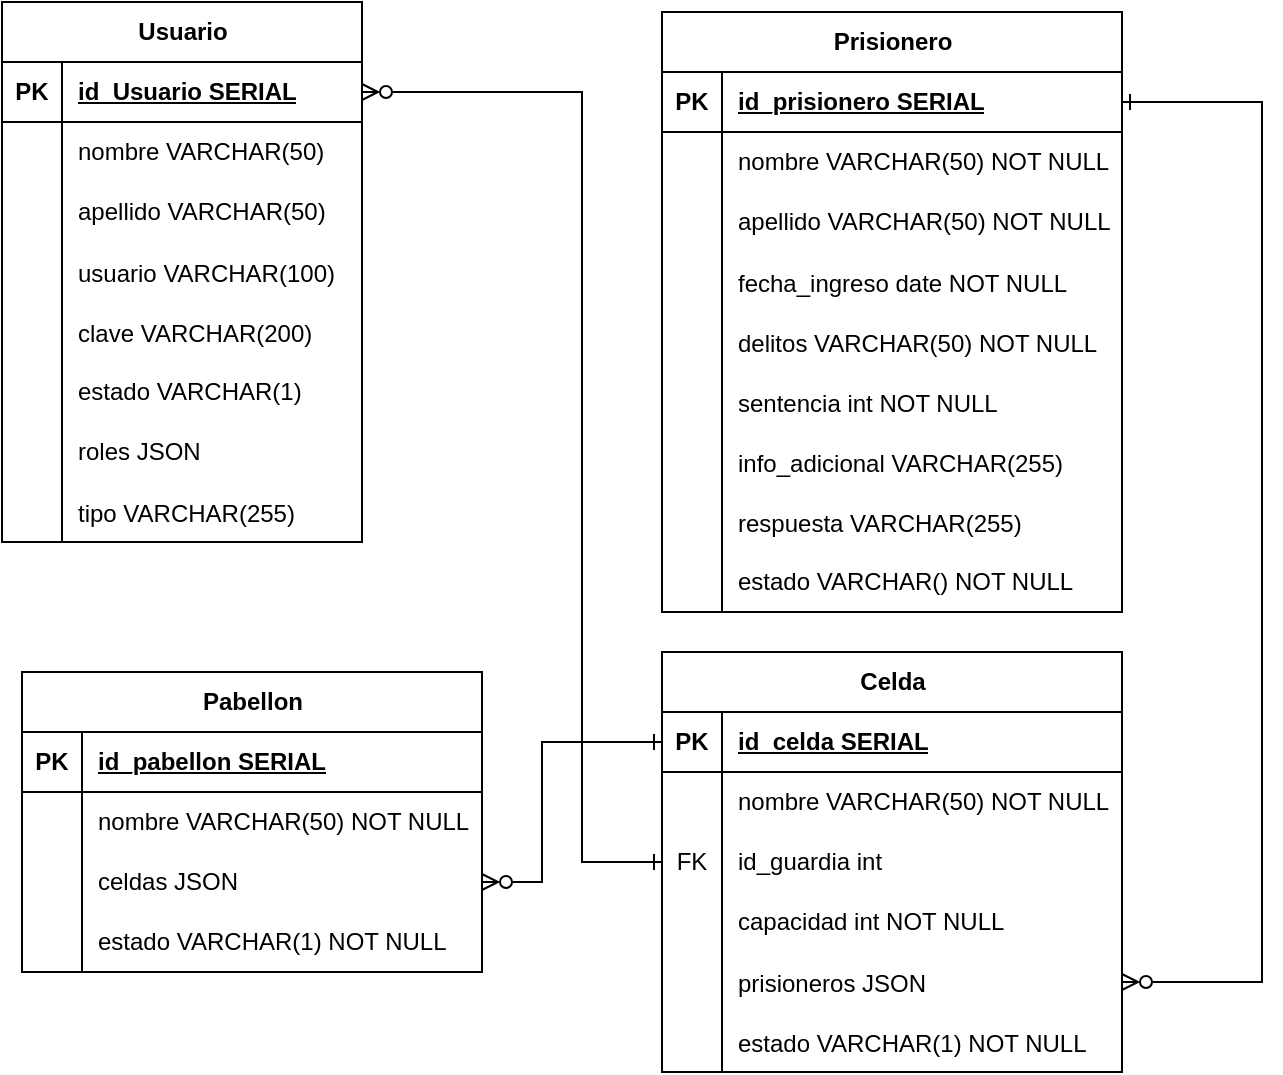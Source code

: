 <mxfile version="21.1.5" type="device">
  <diagram name="Página-1" id="h6rz99bsoCWJHM6aSVlk">
    <mxGraphModel dx="1120" dy="484" grid="1" gridSize="10" guides="1" tooltips="1" connect="1" arrows="1" fold="1" page="1" pageScale="1" pageWidth="827" pageHeight="1169" math="0" shadow="0">
      <root>
        <mxCell id="0" />
        <mxCell id="1" parent="0" />
        <mxCell id="fUlv4XOhsmk8dCc26gs3-27" value="Prisionero" style="shape=table;startSize=30;container=1;collapsible=1;childLayout=tableLayout;fixedRows=1;rowLines=0;fontStyle=1;align=center;resizeLast=1;html=1;" parent="1" vertex="1">
          <mxGeometry x="430" y="70" width="230" height="300" as="geometry" />
        </mxCell>
        <mxCell id="fUlv4XOhsmk8dCc26gs3-28" value="" style="shape=tableRow;horizontal=0;startSize=0;swimlaneHead=0;swimlaneBody=0;fillColor=none;collapsible=0;dropTarget=0;points=[[0,0.5],[1,0.5]];portConstraint=eastwest;top=0;left=0;right=0;bottom=1;" parent="fUlv4XOhsmk8dCc26gs3-27" vertex="1">
          <mxGeometry y="30" width="230" height="30" as="geometry" />
        </mxCell>
        <mxCell id="fUlv4XOhsmk8dCc26gs3-29" value="PK" style="shape=partialRectangle;connectable=0;fillColor=none;top=0;left=0;bottom=0;right=0;fontStyle=1;overflow=hidden;whiteSpace=wrap;html=1;" parent="fUlv4XOhsmk8dCc26gs3-28" vertex="1">
          <mxGeometry width="30" height="30" as="geometry">
            <mxRectangle width="30" height="30" as="alternateBounds" />
          </mxGeometry>
        </mxCell>
        <mxCell id="fUlv4XOhsmk8dCc26gs3-30" value="id_prisionero SERIAL" style="shape=partialRectangle;connectable=0;fillColor=none;top=0;left=0;bottom=0;right=0;align=left;spacingLeft=6;fontStyle=5;overflow=hidden;whiteSpace=wrap;html=1;" parent="fUlv4XOhsmk8dCc26gs3-28" vertex="1">
          <mxGeometry x="30" width="200" height="30" as="geometry">
            <mxRectangle width="200" height="30" as="alternateBounds" />
          </mxGeometry>
        </mxCell>
        <mxCell id="fUlv4XOhsmk8dCc26gs3-31" value="" style="shape=tableRow;horizontal=0;startSize=0;swimlaneHead=0;swimlaneBody=0;fillColor=none;collapsible=0;dropTarget=0;points=[[0,0.5],[1,0.5]];portConstraint=eastwest;top=0;left=0;right=0;bottom=0;" parent="fUlv4XOhsmk8dCc26gs3-27" vertex="1">
          <mxGeometry y="60" width="230" height="30" as="geometry" />
        </mxCell>
        <mxCell id="fUlv4XOhsmk8dCc26gs3-32" value="" style="shape=partialRectangle;connectable=0;fillColor=none;top=0;left=0;bottom=0;right=0;editable=1;overflow=hidden;whiteSpace=wrap;html=1;" parent="fUlv4XOhsmk8dCc26gs3-31" vertex="1">
          <mxGeometry width="30" height="30" as="geometry">
            <mxRectangle width="30" height="30" as="alternateBounds" />
          </mxGeometry>
        </mxCell>
        <mxCell id="fUlv4XOhsmk8dCc26gs3-33" value="nombre VARCHAR(50) NOT NULL" style="shape=partialRectangle;connectable=0;fillColor=none;top=0;left=0;bottom=0;right=0;align=left;spacingLeft=6;overflow=hidden;whiteSpace=wrap;html=1;" parent="fUlv4XOhsmk8dCc26gs3-31" vertex="1">
          <mxGeometry x="30" width="200" height="30" as="geometry">
            <mxRectangle width="200" height="30" as="alternateBounds" />
          </mxGeometry>
        </mxCell>
        <mxCell id="fUlv4XOhsmk8dCc26gs3-37" value="" style="shape=tableRow;horizontal=0;startSize=0;swimlaneHead=0;swimlaneBody=0;fillColor=none;collapsible=0;dropTarget=0;points=[[0,0.5],[1,0.5]];portConstraint=eastwest;top=0;left=0;right=0;bottom=0;" parent="fUlv4XOhsmk8dCc26gs3-27" vertex="1">
          <mxGeometry y="90" width="230" height="30" as="geometry" />
        </mxCell>
        <mxCell id="fUlv4XOhsmk8dCc26gs3-38" value="" style="shape=partialRectangle;connectable=0;fillColor=none;top=0;left=0;bottom=0;right=0;editable=1;overflow=hidden;whiteSpace=wrap;html=1;" parent="fUlv4XOhsmk8dCc26gs3-37" vertex="1">
          <mxGeometry width="30" height="30" as="geometry">
            <mxRectangle width="30" height="30" as="alternateBounds" />
          </mxGeometry>
        </mxCell>
        <mxCell id="fUlv4XOhsmk8dCc26gs3-39" value="apellido VARCHAR(50) NOT NULL" style="shape=partialRectangle;connectable=0;fillColor=none;top=0;left=0;bottom=0;right=0;align=left;spacingLeft=6;overflow=hidden;whiteSpace=wrap;html=1;" parent="fUlv4XOhsmk8dCc26gs3-37" vertex="1">
          <mxGeometry x="30" width="200" height="30" as="geometry">
            <mxRectangle width="200" height="30" as="alternateBounds" />
          </mxGeometry>
        </mxCell>
        <mxCell id="KV6Te70MCLK1wzHGCxpt-17" value="" style="shape=tableRow;horizontal=0;startSize=0;swimlaneHead=0;swimlaneBody=0;fillColor=none;collapsible=0;dropTarget=0;points=[[0,0.5],[1,0.5]];portConstraint=eastwest;top=0;left=0;right=0;bottom=0;" vertex="1" parent="fUlv4XOhsmk8dCc26gs3-27">
          <mxGeometry y="120" width="230" height="30" as="geometry" />
        </mxCell>
        <mxCell id="KV6Te70MCLK1wzHGCxpt-18" value="" style="shape=partialRectangle;connectable=0;fillColor=none;top=0;left=0;bottom=0;right=0;editable=1;overflow=hidden;" vertex="1" parent="KV6Te70MCLK1wzHGCxpt-17">
          <mxGeometry width="30" height="30" as="geometry">
            <mxRectangle width="30" height="30" as="alternateBounds" />
          </mxGeometry>
        </mxCell>
        <mxCell id="KV6Te70MCLK1wzHGCxpt-19" value="fecha_ingreso date NOT NULL" style="shape=partialRectangle;connectable=0;fillColor=none;top=0;left=0;bottom=0;right=0;align=left;spacingLeft=6;overflow=hidden;" vertex="1" parent="KV6Te70MCLK1wzHGCxpt-17">
          <mxGeometry x="30" width="200" height="30" as="geometry">
            <mxRectangle width="200" height="30" as="alternateBounds" />
          </mxGeometry>
        </mxCell>
        <mxCell id="KV6Te70MCLK1wzHGCxpt-20" value="" style="shape=tableRow;horizontal=0;startSize=0;swimlaneHead=0;swimlaneBody=0;fillColor=none;collapsible=0;dropTarget=0;points=[[0,0.5],[1,0.5]];portConstraint=eastwest;top=0;left=0;right=0;bottom=0;" vertex="1" parent="fUlv4XOhsmk8dCc26gs3-27">
          <mxGeometry y="150" width="230" height="30" as="geometry" />
        </mxCell>
        <mxCell id="KV6Te70MCLK1wzHGCxpt-21" value="" style="shape=partialRectangle;connectable=0;fillColor=none;top=0;left=0;bottom=0;right=0;editable=1;overflow=hidden;" vertex="1" parent="KV6Te70MCLK1wzHGCxpt-20">
          <mxGeometry width="30" height="30" as="geometry">
            <mxRectangle width="30" height="30" as="alternateBounds" />
          </mxGeometry>
        </mxCell>
        <mxCell id="KV6Te70MCLK1wzHGCxpt-22" value="delitos VARCHAR(50) NOT NULL" style="shape=partialRectangle;connectable=0;fillColor=none;top=0;left=0;bottom=0;right=0;align=left;spacingLeft=6;overflow=hidden;" vertex="1" parent="KV6Te70MCLK1wzHGCxpt-20">
          <mxGeometry x="30" width="200" height="30" as="geometry">
            <mxRectangle width="200" height="30" as="alternateBounds" />
          </mxGeometry>
        </mxCell>
        <mxCell id="KV6Te70MCLK1wzHGCxpt-23" value="" style="shape=tableRow;horizontal=0;startSize=0;swimlaneHead=0;swimlaneBody=0;fillColor=none;collapsible=0;dropTarget=0;points=[[0,0.5],[1,0.5]];portConstraint=eastwest;top=0;left=0;right=0;bottom=0;" vertex="1" parent="fUlv4XOhsmk8dCc26gs3-27">
          <mxGeometry y="180" width="230" height="30" as="geometry" />
        </mxCell>
        <mxCell id="KV6Te70MCLK1wzHGCxpt-24" value="" style="shape=partialRectangle;connectable=0;fillColor=none;top=0;left=0;bottom=0;right=0;editable=1;overflow=hidden;" vertex="1" parent="KV6Te70MCLK1wzHGCxpt-23">
          <mxGeometry width="30" height="30" as="geometry">
            <mxRectangle width="30" height="30" as="alternateBounds" />
          </mxGeometry>
        </mxCell>
        <mxCell id="KV6Te70MCLK1wzHGCxpt-25" value="sentencia int NOT NULL" style="shape=partialRectangle;connectable=0;fillColor=none;top=0;left=0;bottom=0;right=0;align=left;spacingLeft=6;overflow=hidden;" vertex="1" parent="KV6Te70MCLK1wzHGCxpt-23">
          <mxGeometry x="30" width="200" height="30" as="geometry">
            <mxRectangle width="200" height="30" as="alternateBounds" />
          </mxGeometry>
        </mxCell>
        <mxCell id="KV6Te70MCLK1wzHGCxpt-26" value="" style="shape=tableRow;horizontal=0;startSize=0;swimlaneHead=0;swimlaneBody=0;fillColor=none;collapsible=0;dropTarget=0;points=[[0,0.5],[1,0.5]];portConstraint=eastwest;top=0;left=0;right=0;bottom=0;" vertex="1" parent="fUlv4XOhsmk8dCc26gs3-27">
          <mxGeometry y="210" width="230" height="30" as="geometry" />
        </mxCell>
        <mxCell id="KV6Te70MCLK1wzHGCxpt-27" value="" style="shape=partialRectangle;connectable=0;fillColor=none;top=0;left=0;bottom=0;right=0;editable=1;overflow=hidden;" vertex="1" parent="KV6Te70MCLK1wzHGCxpt-26">
          <mxGeometry width="30" height="30" as="geometry">
            <mxRectangle width="30" height="30" as="alternateBounds" />
          </mxGeometry>
        </mxCell>
        <mxCell id="KV6Te70MCLK1wzHGCxpt-28" value="info_adicional VARCHAR(255)" style="shape=partialRectangle;connectable=0;fillColor=none;top=0;left=0;bottom=0;right=0;align=left;spacingLeft=6;overflow=hidden;" vertex="1" parent="KV6Te70MCLK1wzHGCxpt-26">
          <mxGeometry x="30" width="200" height="30" as="geometry">
            <mxRectangle width="200" height="30" as="alternateBounds" />
          </mxGeometry>
        </mxCell>
        <mxCell id="KV6Te70MCLK1wzHGCxpt-30" value="" style="shape=tableRow;horizontal=0;startSize=0;swimlaneHead=0;swimlaneBody=0;fillColor=none;collapsible=0;dropTarget=0;points=[[0,0.5],[1,0.5]];portConstraint=eastwest;top=0;left=0;right=0;bottom=0;" vertex="1" parent="fUlv4XOhsmk8dCc26gs3-27">
          <mxGeometry y="240" width="230" height="30" as="geometry" />
        </mxCell>
        <mxCell id="KV6Te70MCLK1wzHGCxpt-31" value="" style="shape=partialRectangle;connectable=0;fillColor=none;top=0;left=0;bottom=0;right=0;editable=1;overflow=hidden;" vertex="1" parent="KV6Te70MCLK1wzHGCxpt-30">
          <mxGeometry width="30" height="30" as="geometry">
            <mxRectangle width="30" height="30" as="alternateBounds" />
          </mxGeometry>
        </mxCell>
        <mxCell id="KV6Te70MCLK1wzHGCxpt-32" value="respuesta VARCHAR(255)" style="shape=partialRectangle;connectable=0;fillColor=none;top=0;left=0;bottom=0;right=0;align=left;spacingLeft=6;overflow=hidden;" vertex="1" parent="KV6Te70MCLK1wzHGCxpt-30">
          <mxGeometry x="30" width="200" height="30" as="geometry">
            <mxRectangle width="200" height="30" as="alternateBounds" />
          </mxGeometry>
        </mxCell>
        <mxCell id="fUlv4XOhsmk8dCc26gs3-34" value="" style="shape=tableRow;horizontal=0;startSize=0;swimlaneHead=0;swimlaneBody=0;fillColor=none;collapsible=0;dropTarget=0;points=[[0,0.5],[1,0.5]];portConstraint=eastwest;top=0;left=0;right=0;bottom=0;" parent="fUlv4XOhsmk8dCc26gs3-27" vertex="1">
          <mxGeometry y="270" width="230" height="30" as="geometry" />
        </mxCell>
        <mxCell id="fUlv4XOhsmk8dCc26gs3-35" value="" style="shape=partialRectangle;connectable=0;fillColor=none;top=0;left=0;bottom=0;right=0;editable=1;overflow=hidden;whiteSpace=wrap;html=1;" parent="fUlv4XOhsmk8dCc26gs3-34" vertex="1">
          <mxGeometry width="30" height="30" as="geometry">
            <mxRectangle width="30" height="30" as="alternateBounds" />
          </mxGeometry>
        </mxCell>
        <mxCell id="fUlv4XOhsmk8dCc26gs3-36" value="estado VARCHAR() NOT NULL" style="shape=partialRectangle;connectable=0;fillColor=none;top=0;left=0;bottom=0;right=0;align=left;spacingLeft=6;overflow=hidden;whiteSpace=wrap;html=1;" parent="fUlv4XOhsmk8dCc26gs3-34" vertex="1">
          <mxGeometry x="30" width="200" height="30" as="geometry">
            <mxRectangle width="200" height="30" as="alternateBounds" />
          </mxGeometry>
        </mxCell>
        <mxCell id="fUlv4XOhsmk8dCc26gs3-89" style="edgeStyle=orthogonalEdgeStyle;rounded=0;orthogonalLoop=1;jettySize=auto;html=1;startArrow=ERone;startFill=0;endArrow=ERzeroToMany;endFill=0;exitX=0;exitY=0.5;exitDx=0;exitDy=0;entryX=1;entryY=0.5;entryDx=0;entryDy=0;" parent="1" source="fUlv4XOhsmk8dCc26gs3-41" target="fUlv4XOhsmk8dCc26gs3-57" edge="1">
          <mxGeometry relative="1" as="geometry">
            <mxPoint x="400" y="310" as="sourcePoint" />
            <mxPoint x="330" y="310" as="targetPoint" />
            <Array as="points">
              <mxPoint x="370" y="435" />
              <mxPoint x="370" y="505" />
            </Array>
          </mxGeometry>
        </mxCell>
        <mxCell id="fUlv4XOhsmk8dCc26gs3-40" value="Celda" style="shape=table;startSize=30;container=1;collapsible=1;childLayout=tableLayout;fixedRows=1;rowLines=0;fontStyle=1;align=center;resizeLast=1;html=1;" parent="1" vertex="1">
          <mxGeometry x="430" y="390" width="230" height="210" as="geometry" />
        </mxCell>
        <mxCell id="fUlv4XOhsmk8dCc26gs3-41" value="" style="shape=tableRow;horizontal=0;startSize=0;swimlaneHead=0;swimlaneBody=0;fillColor=none;collapsible=0;dropTarget=0;points=[[0,0.5],[1,0.5]];portConstraint=eastwest;top=0;left=0;right=0;bottom=1;" parent="fUlv4XOhsmk8dCc26gs3-40" vertex="1">
          <mxGeometry y="30" width="230" height="30" as="geometry" />
        </mxCell>
        <mxCell id="fUlv4XOhsmk8dCc26gs3-42" value="PK" style="shape=partialRectangle;connectable=0;fillColor=none;top=0;left=0;bottom=0;right=0;fontStyle=1;overflow=hidden;whiteSpace=wrap;html=1;" parent="fUlv4XOhsmk8dCc26gs3-41" vertex="1">
          <mxGeometry width="30" height="30" as="geometry">
            <mxRectangle width="30" height="30" as="alternateBounds" />
          </mxGeometry>
        </mxCell>
        <mxCell id="fUlv4XOhsmk8dCc26gs3-43" value="id_celda SERIAL" style="shape=partialRectangle;connectable=0;fillColor=none;top=0;left=0;bottom=0;right=0;align=left;spacingLeft=6;fontStyle=5;overflow=hidden;whiteSpace=wrap;html=1;" parent="fUlv4XOhsmk8dCc26gs3-41" vertex="1">
          <mxGeometry x="30" width="200" height="30" as="geometry">
            <mxRectangle width="200" height="30" as="alternateBounds" />
          </mxGeometry>
        </mxCell>
        <mxCell id="fUlv4XOhsmk8dCc26gs3-50" value="" style="shape=tableRow;horizontal=0;startSize=0;swimlaneHead=0;swimlaneBody=0;fillColor=none;collapsible=0;dropTarget=0;points=[[0,0.5],[1,0.5]];portConstraint=eastwest;top=0;left=0;right=0;bottom=0;" parent="fUlv4XOhsmk8dCc26gs3-40" vertex="1">
          <mxGeometry y="60" width="230" height="30" as="geometry" />
        </mxCell>
        <mxCell id="fUlv4XOhsmk8dCc26gs3-51" value="" style="shape=partialRectangle;connectable=0;fillColor=none;top=0;left=0;bottom=0;right=0;editable=1;overflow=hidden;whiteSpace=wrap;html=1;" parent="fUlv4XOhsmk8dCc26gs3-50" vertex="1">
          <mxGeometry width="30" height="30" as="geometry">
            <mxRectangle width="30" height="30" as="alternateBounds" />
          </mxGeometry>
        </mxCell>
        <mxCell id="fUlv4XOhsmk8dCc26gs3-52" value="nombre VARCHAR(50) NOT NULL" style="shape=partialRectangle;connectable=0;fillColor=none;top=0;left=0;bottom=0;right=0;align=left;spacingLeft=6;overflow=hidden;whiteSpace=wrap;html=1;" parent="fUlv4XOhsmk8dCc26gs3-50" vertex="1">
          <mxGeometry x="30" width="200" height="30" as="geometry">
            <mxRectangle width="200" height="30" as="alternateBounds" />
          </mxGeometry>
        </mxCell>
        <mxCell id="fUlv4XOhsmk8dCc26gs3-44" value="" style="shape=tableRow;horizontal=0;startSize=0;swimlaneHead=0;swimlaneBody=0;fillColor=none;collapsible=0;dropTarget=0;points=[[0,0.5],[1,0.5]];portConstraint=eastwest;top=0;left=0;right=0;bottom=0;" parent="fUlv4XOhsmk8dCc26gs3-40" vertex="1">
          <mxGeometry y="90" width="230" height="30" as="geometry" />
        </mxCell>
        <mxCell id="fUlv4XOhsmk8dCc26gs3-45" value="FK" style="shape=partialRectangle;connectable=0;fillColor=none;top=0;left=0;bottom=0;right=0;editable=1;overflow=hidden;whiteSpace=wrap;html=1;" parent="fUlv4XOhsmk8dCc26gs3-44" vertex="1">
          <mxGeometry width="30" height="30" as="geometry">
            <mxRectangle width="30" height="30" as="alternateBounds" />
          </mxGeometry>
        </mxCell>
        <mxCell id="fUlv4XOhsmk8dCc26gs3-46" value="id_guardia int" style="shape=partialRectangle;connectable=0;fillColor=none;top=0;left=0;bottom=0;right=0;align=left;spacingLeft=6;overflow=hidden;whiteSpace=wrap;html=1;" parent="fUlv4XOhsmk8dCc26gs3-44" vertex="1">
          <mxGeometry x="30" width="200" height="30" as="geometry">
            <mxRectangle width="200" height="30" as="alternateBounds" />
          </mxGeometry>
        </mxCell>
        <mxCell id="fUlv4XOhsmk8dCc26gs3-47" value="" style="shape=tableRow;horizontal=0;startSize=0;swimlaneHead=0;swimlaneBody=0;fillColor=none;collapsible=0;dropTarget=0;points=[[0,0.5],[1,0.5]];portConstraint=eastwest;top=0;left=0;right=0;bottom=0;" parent="fUlv4XOhsmk8dCc26gs3-40" vertex="1">
          <mxGeometry y="120" width="230" height="30" as="geometry" />
        </mxCell>
        <mxCell id="fUlv4XOhsmk8dCc26gs3-48" value="" style="shape=partialRectangle;connectable=0;fillColor=none;top=0;left=0;bottom=0;right=0;editable=1;overflow=hidden;whiteSpace=wrap;html=1;" parent="fUlv4XOhsmk8dCc26gs3-47" vertex="1">
          <mxGeometry width="30" height="30" as="geometry">
            <mxRectangle width="30" height="30" as="alternateBounds" />
          </mxGeometry>
        </mxCell>
        <mxCell id="fUlv4XOhsmk8dCc26gs3-49" value="capacidad int NOT NULL" style="shape=partialRectangle;connectable=0;fillColor=none;top=0;left=0;bottom=0;right=0;align=left;spacingLeft=6;overflow=hidden;whiteSpace=wrap;html=1;" parent="fUlv4XOhsmk8dCc26gs3-47" vertex="1">
          <mxGeometry x="30" width="200" height="30" as="geometry">
            <mxRectangle width="200" height="30" as="alternateBounds" />
          </mxGeometry>
        </mxCell>
        <mxCell id="KV6Te70MCLK1wzHGCxpt-8" value="" style="shape=tableRow;horizontal=0;startSize=0;swimlaneHead=0;swimlaneBody=0;fillColor=none;collapsible=0;dropTarget=0;points=[[0,0.5],[1,0.5]];portConstraint=eastwest;top=0;left=0;right=0;bottom=0;" vertex="1" parent="fUlv4XOhsmk8dCc26gs3-40">
          <mxGeometry y="150" width="230" height="30" as="geometry" />
        </mxCell>
        <mxCell id="KV6Te70MCLK1wzHGCxpt-9" value="" style="shape=partialRectangle;connectable=0;fillColor=none;top=0;left=0;bottom=0;right=0;editable=1;overflow=hidden;" vertex="1" parent="KV6Te70MCLK1wzHGCxpt-8">
          <mxGeometry width="30" height="30" as="geometry">
            <mxRectangle width="30" height="30" as="alternateBounds" />
          </mxGeometry>
        </mxCell>
        <mxCell id="KV6Te70MCLK1wzHGCxpt-10" value="prisioneros JSON" style="shape=partialRectangle;connectable=0;fillColor=none;top=0;left=0;bottom=0;right=0;align=left;spacingLeft=6;overflow=hidden;" vertex="1" parent="KV6Te70MCLK1wzHGCxpt-8">
          <mxGeometry x="30" width="200" height="30" as="geometry">
            <mxRectangle width="200" height="30" as="alternateBounds" />
          </mxGeometry>
        </mxCell>
        <mxCell id="KV6Te70MCLK1wzHGCxpt-14" value="" style="shape=tableRow;horizontal=0;startSize=0;swimlaneHead=0;swimlaneBody=0;fillColor=none;collapsible=0;dropTarget=0;points=[[0,0.5],[1,0.5]];portConstraint=eastwest;top=0;left=0;right=0;bottom=0;" vertex="1" parent="fUlv4XOhsmk8dCc26gs3-40">
          <mxGeometry y="180" width="230" height="30" as="geometry" />
        </mxCell>
        <mxCell id="KV6Te70MCLK1wzHGCxpt-15" value="" style="shape=partialRectangle;connectable=0;fillColor=none;top=0;left=0;bottom=0;right=0;editable=1;overflow=hidden;" vertex="1" parent="KV6Te70MCLK1wzHGCxpt-14">
          <mxGeometry width="30" height="30" as="geometry">
            <mxRectangle width="30" height="30" as="alternateBounds" />
          </mxGeometry>
        </mxCell>
        <mxCell id="KV6Te70MCLK1wzHGCxpt-16" value="estado VARCHAR(1) NOT NULL" style="shape=partialRectangle;connectable=0;fillColor=none;top=0;left=0;bottom=0;right=0;align=left;spacingLeft=6;overflow=hidden;" vertex="1" parent="KV6Te70MCLK1wzHGCxpt-14">
          <mxGeometry x="30" width="200" height="30" as="geometry">
            <mxRectangle width="200" height="30" as="alternateBounds" />
          </mxGeometry>
        </mxCell>
        <mxCell id="fUlv4XOhsmk8dCc26gs3-53" value="Pabellon" style="shape=table;startSize=30;container=1;collapsible=1;childLayout=tableLayout;fixedRows=1;rowLines=0;fontStyle=1;align=center;resizeLast=1;html=1;" parent="1" vertex="1">
          <mxGeometry x="110" y="400" width="230" height="150" as="geometry" />
        </mxCell>
        <mxCell id="fUlv4XOhsmk8dCc26gs3-54" value="" style="shape=tableRow;horizontal=0;startSize=0;swimlaneHead=0;swimlaneBody=0;fillColor=none;collapsible=0;dropTarget=0;points=[[0,0.5],[1,0.5]];portConstraint=eastwest;top=0;left=0;right=0;bottom=1;" parent="fUlv4XOhsmk8dCc26gs3-53" vertex="1">
          <mxGeometry y="30" width="230" height="30" as="geometry" />
        </mxCell>
        <mxCell id="fUlv4XOhsmk8dCc26gs3-55" value="PK" style="shape=partialRectangle;connectable=0;fillColor=none;top=0;left=0;bottom=0;right=0;fontStyle=1;overflow=hidden;whiteSpace=wrap;html=1;" parent="fUlv4XOhsmk8dCc26gs3-54" vertex="1">
          <mxGeometry width="30" height="30" as="geometry">
            <mxRectangle width="30" height="30" as="alternateBounds" />
          </mxGeometry>
        </mxCell>
        <mxCell id="fUlv4XOhsmk8dCc26gs3-56" value="id_pabellon SERIAL" style="shape=partialRectangle;connectable=0;fillColor=none;top=0;left=0;bottom=0;right=0;align=left;spacingLeft=6;fontStyle=5;overflow=hidden;whiteSpace=wrap;html=1;" parent="fUlv4XOhsmk8dCc26gs3-54" vertex="1">
          <mxGeometry x="30" width="200" height="30" as="geometry">
            <mxRectangle width="200" height="30" as="alternateBounds" />
          </mxGeometry>
        </mxCell>
        <mxCell id="fUlv4XOhsmk8dCc26gs3-60" value="" style="shape=tableRow;horizontal=0;startSize=0;swimlaneHead=0;swimlaneBody=0;fillColor=none;collapsible=0;dropTarget=0;points=[[0,0.5],[1,0.5]];portConstraint=eastwest;top=0;left=0;right=0;bottom=0;" parent="fUlv4XOhsmk8dCc26gs3-53" vertex="1">
          <mxGeometry y="60" width="230" height="30" as="geometry" />
        </mxCell>
        <mxCell id="fUlv4XOhsmk8dCc26gs3-61" value="" style="shape=partialRectangle;connectable=0;fillColor=none;top=0;left=0;bottom=0;right=0;editable=1;overflow=hidden;whiteSpace=wrap;html=1;" parent="fUlv4XOhsmk8dCc26gs3-60" vertex="1">
          <mxGeometry width="30" height="30" as="geometry">
            <mxRectangle width="30" height="30" as="alternateBounds" />
          </mxGeometry>
        </mxCell>
        <mxCell id="fUlv4XOhsmk8dCc26gs3-62" value="nombre VARCHAR(50) NOT NULL" style="shape=partialRectangle;connectable=0;fillColor=none;top=0;left=0;bottom=0;right=0;align=left;spacingLeft=6;overflow=hidden;whiteSpace=wrap;html=1;" parent="fUlv4XOhsmk8dCc26gs3-60" vertex="1">
          <mxGeometry x="30" width="200" height="30" as="geometry">
            <mxRectangle width="200" height="30" as="alternateBounds" />
          </mxGeometry>
        </mxCell>
        <mxCell id="fUlv4XOhsmk8dCc26gs3-57" value="" style="shape=tableRow;horizontal=0;startSize=0;swimlaneHead=0;swimlaneBody=0;fillColor=none;collapsible=0;dropTarget=0;points=[[0,0.5],[1,0.5]];portConstraint=eastwest;top=0;left=0;right=0;bottom=0;" parent="fUlv4XOhsmk8dCc26gs3-53" vertex="1">
          <mxGeometry y="90" width="230" height="30" as="geometry" />
        </mxCell>
        <mxCell id="fUlv4XOhsmk8dCc26gs3-58" value="" style="shape=partialRectangle;connectable=0;fillColor=none;top=0;left=0;bottom=0;right=0;editable=1;overflow=hidden;whiteSpace=wrap;html=1;" parent="fUlv4XOhsmk8dCc26gs3-57" vertex="1">
          <mxGeometry width="30" height="30" as="geometry">
            <mxRectangle width="30" height="30" as="alternateBounds" />
          </mxGeometry>
        </mxCell>
        <mxCell id="fUlv4XOhsmk8dCc26gs3-59" value="celdas JSON" style="shape=partialRectangle;connectable=0;fillColor=none;top=0;left=0;bottom=0;right=0;align=left;spacingLeft=6;overflow=hidden;whiteSpace=wrap;html=1;" parent="fUlv4XOhsmk8dCc26gs3-57" vertex="1">
          <mxGeometry x="30" width="200" height="30" as="geometry">
            <mxRectangle width="200" height="30" as="alternateBounds" />
          </mxGeometry>
        </mxCell>
        <mxCell id="fUlv4XOhsmk8dCc26gs3-63" value="" style="shape=tableRow;horizontal=0;startSize=0;swimlaneHead=0;swimlaneBody=0;fillColor=none;collapsible=0;dropTarget=0;points=[[0,0.5],[1,0.5]];portConstraint=eastwest;top=0;left=0;right=0;bottom=0;" parent="fUlv4XOhsmk8dCc26gs3-53" vertex="1">
          <mxGeometry y="120" width="230" height="30" as="geometry" />
        </mxCell>
        <mxCell id="fUlv4XOhsmk8dCc26gs3-64" value="" style="shape=partialRectangle;connectable=0;fillColor=none;top=0;left=0;bottom=0;right=0;editable=1;overflow=hidden;whiteSpace=wrap;html=1;" parent="fUlv4XOhsmk8dCc26gs3-63" vertex="1">
          <mxGeometry width="30" height="30" as="geometry">
            <mxRectangle width="30" height="30" as="alternateBounds" />
          </mxGeometry>
        </mxCell>
        <mxCell id="fUlv4XOhsmk8dCc26gs3-65" value="estado VARCHAR(1) NOT NULL" style="shape=partialRectangle;connectable=0;fillColor=none;top=0;left=0;bottom=0;right=0;align=left;spacingLeft=6;overflow=hidden;whiteSpace=wrap;html=1;" parent="fUlv4XOhsmk8dCc26gs3-63" vertex="1">
          <mxGeometry x="30" width="200" height="30" as="geometry">
            <mxRectangle width="200" height="30" as="alternateBounds" />
          </mxGeometry>
        </mxCell>
        <mxCell id="fUlv4XOhsmk8dCc26gs3-66" style="edgeStyle=orthogonalEdgeStyle;rounded=0;orthogonalLoop=1;jettySize=auto;html=1;startArrow=ERone;startFill=0;endArrow=ERzeroToMany;endFill=0;exitX=1;exitY=0.5;exitDx=0;exitDy=0;entryX=1;entryY=0.5;entryDx=0;entryDy=0;" parent="1" source="fUlv4XOhsmk8dCc26gs3-28" target="KV6Te70MCLK1wzHGCxpt-8" edge="1">
          <mxGeometry relative="1" as="geometry">
            <mxPoint x="350" y="280" as="sourcePoint" />
            <Array as="points">
              <mxPoint x="730" y="115" />
              <mxPoint x="730" y="555" />
            </Array>
            <mxPoint x="420" y="290" as="targetPoint" />
          </mxGeometry>
        </mxCell>
        <mxCell id="fUlv4XOhsmk8dCc26gs3-67" value="Usuario" style="shape=table;startSize=30;container=1;collapsible=1;childLayout=tableLayout;fixedRows=1;rowLines=0;fontStyle=1;align=center;resizeLast=1;html=1;" parent="1" vertex="1">
          <mxGeometry x="100" y="65" width="180" height="270" as="geometry" />
        </mxCell>
        <mxCell id="fUlv4XOhsmk8dCc26gs3-68" value="" style="shape=tableRow;horizontal=0;startSize=0;swimlaneHead=0;swimlaneBody=0;fillColor=none;collapsible=0;dropTarget=0;points=[[0,0.5],[1,0.5]];portConstraint=eastwest;top=0;left=0;right=0;bottom=1;" parent="fUlv4XOhsmk8dCc26gs3-67" vertex="1">
          <mxGeometry y="30" width="180" height="30" as="geometry" />
        </mxCell>
        <mxCell id="fUlv4XOhsmk8dCc26gs3-69" value="PK" style="shape=partialRectangle;connectable=0;fillColor=none;top=0;left=0;bottom=0;right=0;fontStyle=1;overflow=hidden;whiteSpace=wrap;html=1;" parent="fUlv4XOhsmk8dCc26gs3-68" vertex="1">
          <mxGeometry width="30" height="30" as="geometry">
            <mxRectangle width="30" height="30" as="alternateBounds" />
          </mxGeometry>
        </mxCell>
        <mxCell id="fUlv4XOhsmk8dCc26gs3-70" value="id_Usuario SERIAL" style="shape=partialRectangle;connectable=0;fillColor=none;top=0;left=0;bottom=0;right=0;align=left;spacingLeft=6;fontStyle=5;overflow=hidden;whiteSpace=wrap;html=1;" parent="fUlv4XOhsmk8dCc26gs3-68" vertex="1">
          <mxGeometry x="30" width="150" height="30" as="geometry">
            <mxRectangle width="150" height="30" as="alternateBounds" />
          </mxGeometry>
        </mxCell>
        <mxCell id="fUlv4XOhsmk8dCc26gs3-71" value="" style="shape=tableRow;horizontal=0;startSize=0;swimlaneHead=0;swimlaneBody=0;fillColor=none;collapsible=0;dropTarget=0;points=[[0,0.5],[1,0.5]];portConstraint=eastwest;top=0;left=0;right=0;bottom=0;" parent="fUlv4XOhsmk8dCc26gs3-67" vertex="1">
          <mxGeometry y="60" width="180" height="30" as="geometry" />
        </mxCell>
        <mxCell id="fUlv4XOhsmk8dCc26gs3-72" value="" style="shape=partialRectangle;connectable=0;fillColor=none;top=0;left=0;bottom=0;right=0;editable=1;overflow=hidden;whiteSpace=wrap;html=1;" parent="fUlv4XOhsmk8dCc26gs3-71" vertex="1">
          <mxGeometry width="30" height="30" as="geometry">
            <mxRectangle width="30" height="30" as="alternateBounds" />
          </mxGeometry>
        </mxCell>
        <mxCell id="fUlv4XOhsmk8dCc26gs3-73" value="nombre VARCHAR(50)" style="shape=partialRectangle;connectable=0;fillColor=none;top=0;left=0;bottom=0;right=0;align=left;spacingLeft=6;overflow=hidden;whiteSpace=wrap;html=1;" parent="fUlv4XOhsmk8dCc26gs3-71" vertex="1">
          <mxGeometry x="30" width="150" height="30" as="geometry">
            <mxRectangle width="150" height="30" as="alternateBounds" />
          </mxGeometry>
        </mxCell>
        <mxCell id="fUlv4XOhsmk8dCc26gs3-74" value="" style="shape=tableRow;horizontal=0;startSize=0;swimlaneHead=0;swimlaneBody=0;fillColor=none;collapsible=0;dropTarget=0;points=[[0,0.5],[1,0.5]];portConstraint=eastwest;top=0;left=0;right=0;bottom=0;" parent="fUlv4XOhsmk8dCc26gs3-67" vertex="1">
          <mxGeometry y="90" width="180" height="30" as="geometry" />
        </mxCell>
        <mxCell id="fUlv4XOhsmk8dCc26gs3-75" value="" style="shape=partialRectangle;connectable=0;fillColor=none;top=0;left=0;bottom=0;right=0;editable=1;overflow=hidden;whiteSpace=wrap;html=1;" parent="fUlv4XOhsmk8dCc26gs3-74" vertex="1">
          <mxGeometry width="30" height="30" as="geometry">
            <mxRectangle width="30" height="30" as="alternateBounds" />
          </mxGeometry>
        </mxCell>
        <mxCell id="fUlv4XOhsmk8dCc26gs3-76" value="apellido VARCHAR(50)" style="shape=partialRectangle;connectable=0;fillColor=none;top=0;left=0;bottom=0;right=0;align=left;spacingLeft=6;overflow=hidden;whiteSpace=wrap;html=1;" parent="fUlv4XOhsmk8dCc26gs3-74" vertex="1">
          <mxGeometry x="30" width="150" height="30" as="geometry">
            <mxRectangle width="150" height="30" as="alternateBounds" />
          </mxGeometry>
        </mxCell>
        <mxCell id="fUlv4XOhsmk8dCc26gs3-77" value="" style="shape=tableRow;horizontal=0;startSize=0;swimlaneHead=0;swimlaneBody=0;fillColor=none;collapsible=0;dropTarget=0;points=[[0,0.5],[1,0.5]];portConstraint=eastwest;top=0;left=0;right=0;bottom=0;" parent="fUlv4XOhsmk8dCc26gs3-67" vertex="1">
          <mxGeometry y="120" width="180" height="30" as="geometry" />
        </mxCell>
        <mxCell id="fUlv4XOhsmk8dCc26gs3-78" value="" style="shape=partialRectangle;connectable=0;fillColor=none;top=0;left=0;bottom=0;right=0;editable=1;overflow=hidden;" parent="fUlv4XOhsmk8dCc26gs3-77" vertex="1">
          <mxGeometry width="30" height="30" as="geometry">
            <mxRectangle width="30" height="30" as="alternateBounds" />
          </mxGeometry>
        </mxCell>
        <mxCell id="fUlv4XOhsmk8dCc26gs3-79" value="usuario VARCHAR(100)" style="shape=partialRectangle;connectable=0;fillColor=none;top=0;left=0;bottom=0;right=0;align=left;spacingLeft=6;overflow=hidden;" parent="fUlv4XOhsmk8dCc26gs3-77" vertex="1">
          <mxGeometry x="30" width="150" height="30" as="geometry">
            <mxRectangle width="150" height="30" as="alternateBounds" />
          </mxGeometry>
        </mxCell>
        <mxCell id="fUlv4XOhsmk8dCc26gs3-80" value="" style="shape=tableRow;horizontal=0;startSize=0;swimlaneHead=0;swimlaneBody=0;fillColor=none;collapsible=0;dropTarget=0;points=[[0,0.5],[1,0.5]];portConstraint=eastwest;top=0;left=0;right=0;bottom=0;" parent="fUlv4XOhsmk8dCc26gs3-67" vertex="1">
          <mxGeometry y="150" width="180" height="30" as="geometry" />
        </mxCell>
        <mxCell id="fUlv4XOhsmk8dCc26gs3-81" value="" style="shape=partialRectangle;connectable=0;fillColor=none;top=0;left=0;bottom=0;right=0;editable=1;overflow=hidden;" parent="fUlv4XOhsmk8dCc26gs3-80" vertex="1">
          <mxGeometry width="30" height="30" as="geometry">
            <mxRectangle width="30" height="30" as="alternateBounds" />
          </mxGeometry>
        </mxCell>
        <mxCell id="fUlv4XOhsmk8dCc26gs3-82" value="clave VARCHAR(200)" style="shape=partialRectangle;connectable=0;fillColor=none;top=0;left=0;bottom=0;right=0;align=left;spacingLeft=6;overflow=hidden;" parent="fUlv4XOhsmk8dCc26gs3-80" vertex="1">
          <mxGeometry x="30" width="150" height="30" as="geometry">
            <mxRectangle width="150" height="30" as="alternateBounds" />
          </mxGeometry>
        </mxCell>
        <mxCell id="fUlv4XOhsmk8dCc26gs3-86" style="shape=tableRow;horizontal=0;startSize=0;swimlaneHead=0;swimlaneBody=0;fillColor=none;collapsible=0;dropTarget=0;points=[[0,0.5],[1,0.5]];portConstraint=eastwest;top=0;left=0;right=0;bottom=0;" parent="fUlv4XOhsmk8dCc26gs3-67" vertex="1">
          <mxGeometry y="180" width="180" height="30" as="geometry" />
        </mxCell>
        <mxCell id="fUlv4XOhsmk8dCc26gs3-87" style="shape=partialRectangle;connectable=0;fillColor=none;top=0;left=0;bottom=0;right=0;editable=1;overflow=hidden;whiteSpace=wrap;html=1;" parent="fUlv4XOhsmk8dCc26gs3-86" vertex="1">
          <mxGeometry width="30" height="30" as="geometry">
            <mxRectangle width="30" height="30" as="alternateBounds" />
          </mxGeometry>
        </mxCell>
        <mxCell id="fUlv4XOhsmk8dCc26gs3-88" value="estado VARCHAR(1)" style="shape=partialRectangle;connectable=0;fillColor=none;top=0;left=0;bottom=0;right=0;align=left;spacingLeft=6;overflow=hidden;whiteSpace=wrap;html=1;" parent="fUlv4XOhsmk8dCc26gs3-86" vertex="1">
          <mxGeometry x="30" width="150" height="30" as="geometry">
            <mxRectangle width="150" height="30" as="alternateBounds" />
          </mxGeometry>
        </mxCell>
        <mxCell id="fUlv4XOhsmk8dCc26gs3-83" value="" style="shape=tableRow;horizontal=0;startSize=0;swimlaneHead=0;swimlaneBody=0;fillColor=none;collapsible=0;dropTarget=0;points=[[0,0.5],[1,0.5]];portConstraint=eastwest;top=0;left=0;right=0;bottom=0;" parent="fUlv4XOhsmk8dCc26gs3-67" vertex="1">
          <mxGeometry y="210" width="180" height="30" as="geometry" />
        </mxCell>
        <mxCell id="fUlv4XOhsmk8dCc26gs3-84" value="" style="shape=partialRectangle;connectable=0;fillColor=none;top=0;left=0;bottom=0;right=0;editable=1;overflow=hidden;whiteSpace=wrap;html=1;" parent="fUlv4XOhsmk8dCc26gs3-83" vertex="1">
          <mxGeometry width="30" height="30" as="geometry">
            <mxRectangle width="30" height="30" as="alternateBounds" />
          </mxGeometry>
        </mxCell>
        <mxCell id="fUlv4XOhsmk8dCc26gs3-85" value="roles JSON" style="shape=partialRectangle;connectable=0;fillColor=none;top=0;left=0;bottom=0;right=0;align=left;spacingLeft=6;overflow=hidden;whiteSpace=wrap;html=1;" parent="fUlv4XOhsmk8dCc26gs3-83" vertex="1">
          <mxGeometry x="30" width="150" height="30" as="geometry">
            <mxRectangle width="150" height="30" as="alternateBounds" />
          </mxGeometry>
        </mxCell>
        <mxCell id="KV6Te70MCLK1wzHGCxpt-5" value="" style="shape=tableRow;horizontal=0;startSize=0;swimlaneHead=0;swimlaneBody=0;fillColor=none;collapsible=0;dropTarget=0;points=[[0,0.5],[1,0.5]];portConstraint=eastwest;top=0;left=0;right=0;bottom=0;" vertex="1" parent="fUlv4XOhsmk8dCc26gs3-67">
          <mxGeometry y="240" width="180" height="30" as="geometry" />
        </mxCell>
        <mxCell id="KV6Te70MCLK1wzHGCxpt-6" value="" style="shape=partialRectangle;connectable=0;fillColor=none;top=0;left=0;bottom=0;right=0;editable=1;overflow=hidden;" vertex="1" parent="KV6Te70MCLK1wzHGCxpt-5">
          <mxGeometry width="30" height="30" as="geometry">
            <mxRectangle width="30" height="30" as="alternateBounds" />
          </mxGeometry>
        </mxCell>
        <mxCell id="KV6Te70MCLK1wzHGCxpt-7" value="tipo VARCHAR(255)" style="shape=partialRectangle;connectable=0;fillColor=none;top=0;left=0;bottom=0;right=0;align=left;spacingLeft=6;overflow=hidden;" vertex="1" parent="KV6Te70MCLK1wzHGCxpt-5">
          <mxGeometry x="30" width="150" height="30" as="geometry">
            <mxRectangle width="150" height="30" as="alternateBounds" />
          </mxGeometry>
        </mxCell>
        <mxCell id="KV6Te70MCLK1wzHGCxpt-29" style="edgeStyle=orthogonalEdgeStyle;rounded=0;orthogonalLoop=1;jettySize=auto;html=1;startArrow=ERone;startFill=0;endArrow=ERzeroToMany;endFill=0;entryX=1;entryY=0.5;entryDx=0;entryDy=0;exitX=0;exitY=0.5;exitDx=0;exitDy=0;" edge="1" parent="1" source="fUlv4XOhsmk8dCc26gs3-44" target="fUlv4XOhsmk8dCc26gs3-68">
          <mxGeometry relative="1" as="geometry">
            <mxPoint x="390" y="260" as="sourcePoint" />
            <mxPoint x="320" y="260" as="targetPoint" />
            <Array as="points">
              <mxPoint x="390" y="495" />
              <mxPoint x="390" y="110" />
            </Array>
          </mxGeometry>
        </mxCell>
      </root>
    </mxGraphModel>
  </diagram>
</mxfile>
